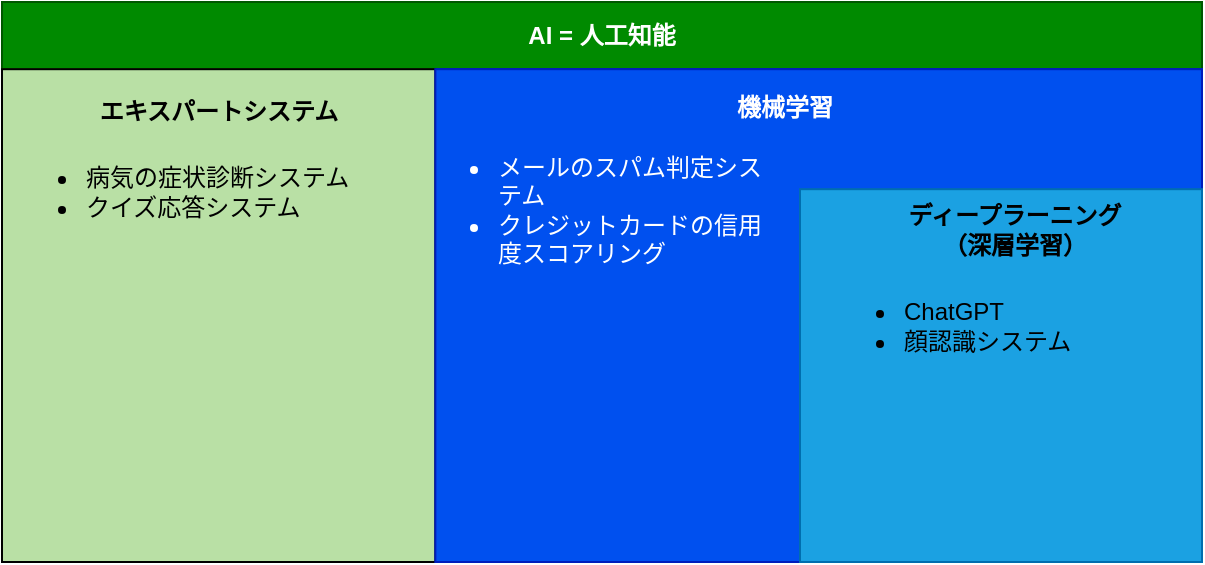 <mxfile>
    <diagram id="sHc_wFPXRGP4sv5DglS8" name="Page-1">
        <mxGraphModel dx="1322" dy="1028" grid="0" gridSize="10" guides="1" tooltips="1" connect="1" arrows="1" fold="1" page="1" pageScale="1" pageWidth="827" pageHeight="1169" math="0" shadow="0">
            <root>
                <mxCell id="0"/>
                <mxCell id="1" parent="0"/>
                <mxCell id="ikODtwr1lbvpF63uvw5W-2" value="&lt;b&gt;AI = 人工知能&lt;/b&gt;" style="rounded=0;whiteSpace=wrap;html=1;fillColor=#008a00;fontColor=#ffffff;strokeColor=#005700;container=0;" parent="1" vertex="1">
                    <mxGeometry x="54" y="50" width="600" height="33.6" as="geometry"/>
                </mxCell>
                <mxCell id="ikODtwr1lbvpF63uvw5W-12" value="" style="group;fillColor=#B9E0A5;fontColor=#ffffff;strokeColor=#2D7600;container=0;" parent="1" vertex="1" connectable="0">
                    <mxGeometry x="54" y="83.6" width="216.67" height="246.4" as="geometry"/>
                </mxCell>
                <mxCell id="ikODtwr1lbvpF63uvw5W-13" value="" style="group;fillColor=#0050ef;fontColor=#ffffff;strokeColor=#001DBC;container=0;" parent="1" vertex="1" connectable="0">
                    <mxGeometry x="270.67" y="83.6" width="383.33" height="246.4" as="geometry"/>
                </mxCell>
                <mxCell id="ikODtwr1lbvpF63uvw5W-1" value="" style="rounded=0;whiteSpace=wrap;html=1;fillColor=#B9E0A5;container=0;" parent="1" vertex="1">
                    <mxGeometry x="54" y="83.6" width="216.67" height="246.4" as="geometry"/>
                </mxCell>
                <mxCell id="ikODtwr1lbvpF63uvw5W-18" value="エキスパートシステム" style="text;html=1;align=center;verticalAlign=middle;resizable=0;points=[];autosize=1;strokeColor=none;fillColor=none;fontStyle=1;container=0;" parent="1" vertex="1">
                    <mxGeometry x="92.33" y="90" width="140" height="30" as="geometry"/>
                </mxCell>
                <mxCell id="ikODtwr1lbvpF63uvw5W-23" value="&lt;ul&gt;&lt;li&gt;&lt;span style=&quot;background-color: initial;&quot;&gt;病気の症状診断システム&lt;/span&gt;&lt;/li&gt;&lt;li&gt;&lt;span style=&quot;background-color: initial;&quot;&gt;クイズ応答システム&lt;/span&gt;&lt;/li&gt;&lt;/ul&gt;" style="text;html=1;align=left;verticalAlign=middle;resizable=0;points=[];autosize=1;strokeColor=none;fillColor=none;container=0;" parent="1" vertex="1">
                    <mxGeometry x="54" y="110" width="200" height="70" as="geometry"/>
                </mxCell>
                <mxCell id="ikODtwr1lbvpF63uvw5W-19" value="&lt;b&gt;機械学習&lt;/b&gt;" style="text;html=1;align=center;verticalAlign=middle;resizable=0;points=[];autosize=1;strokeColor=none;fillColor=none;fontColor=#FFFFFF;container=0;" parent="1" vertex="1">
                    <mxGeometry x="394.936" y="90" width="70" height="30" as="geometry"/>
                </mxCell>
                <mxCell id="ikODtwr1lbvpF63uvw5W-9" value="" style="rounded=0;whiteSpace=wrap;html=1;fillColor=#0050ef;fontColor=#ffffff;strokeColor=#001DBC;container=0;" parent="1" vertex="1">
                    <mxGeometry x="270.67" y="83.6" width="383.326" height="246.4" as="geometry"/>
                </mxCell>
                <mxCell id="ikODtwr1lbvpF63uvw5W-25" value="機械学習" style="text;html=1;align=center;verticalAlign=middle;resizable=0;points=[];autosize=1;strokeColor=none;fillColor=none;fontStyle=1;fontColor=#FFFFFF;" parent="1" vertex="1">
                    <mxGeometry x="412" y="90" width="66" height="26" as="geometry"/>
                </mxCell>
                <mxCell id="ikODtwr1lbvpF63uvw5W-29" value="&lt;ul&gt;&lt;li&gt;メールのスパム判定システム&lt;/li&gt;&lt;li&gt;クレジットカードの信用度スコアリング&lt;/li&gt;&lt;/ul&gt;" style="rounded=0;whiteSpace=wrap;html=1;fillColor=none;align=left;strokeColor=none;fontColor=#FFFFFF;" parent="1" vertex="1">
                    <mxGeometry x="260" y="105" width="179" height="98" as="geometry"/>
                </mxCell>
                <mxCell id="ikODtwr1lbvpF63uvw5W-30" value="" style="group" parent="1" vertex="1" connectable="0">
                    <mxGeometry x="453" y="143.6" width="201" height="186.4" as="geometry"/>
                </mxCell>
                <mxCell id="ikODtwr1lbvpF63uvw5W-21" value="" style="group;fillColor=#1BA1E2;fontColor=#ffffff;strokeColor=#006EAF;container=0;" parent="ikODtwr1lbvpF63uvw5W-30" vertex="1" connectable="0">
                    <mxGeometry width="201.0" height="186.4" as="geometry"/>
                </mxCell>
                <mxCell id="ikODtwr1lbvpF63uvw5W-20" value="&lt;b&gt;ディープラーニング&lt;br&gt;（深層学習）&lt;/b&gt;" style="text;html=1;align=center;verticalAlign=middle;resizable=0;points=[];autosize=1;strokeColor=none;fillColor=none;container=0;" parent="ikODtwr1lbvpF63uvw5W-30" vertex="1">
                    <mxGeometry x="41.998" width="130" height="40" as="geometry"/>
                </mxCell>
                <mxCell id="ikODtwr1lbvpF63uvw5W-31" value="&lt;ul&gt;&lt;li&gt;ChatGPT&lt;/li&gt;&lt;li&gt;顔認識システム&lt;/li&gt;&lt;/ul&gt;" style="rounded=0;whiteSpace=wrap;html=1;fillColor=none;align=left;strokeColor=none;fontColor=#000000;" parent="ikODtwr1lbvpF63uvw5W-30" vertex="1">
                    <mxGeometry x="10" y="32.4" width="148" height="71" as="geometry"/>
                </mxCell>
            </root>
        </mxGraphModel>
    </diagram>
</mxfile>
